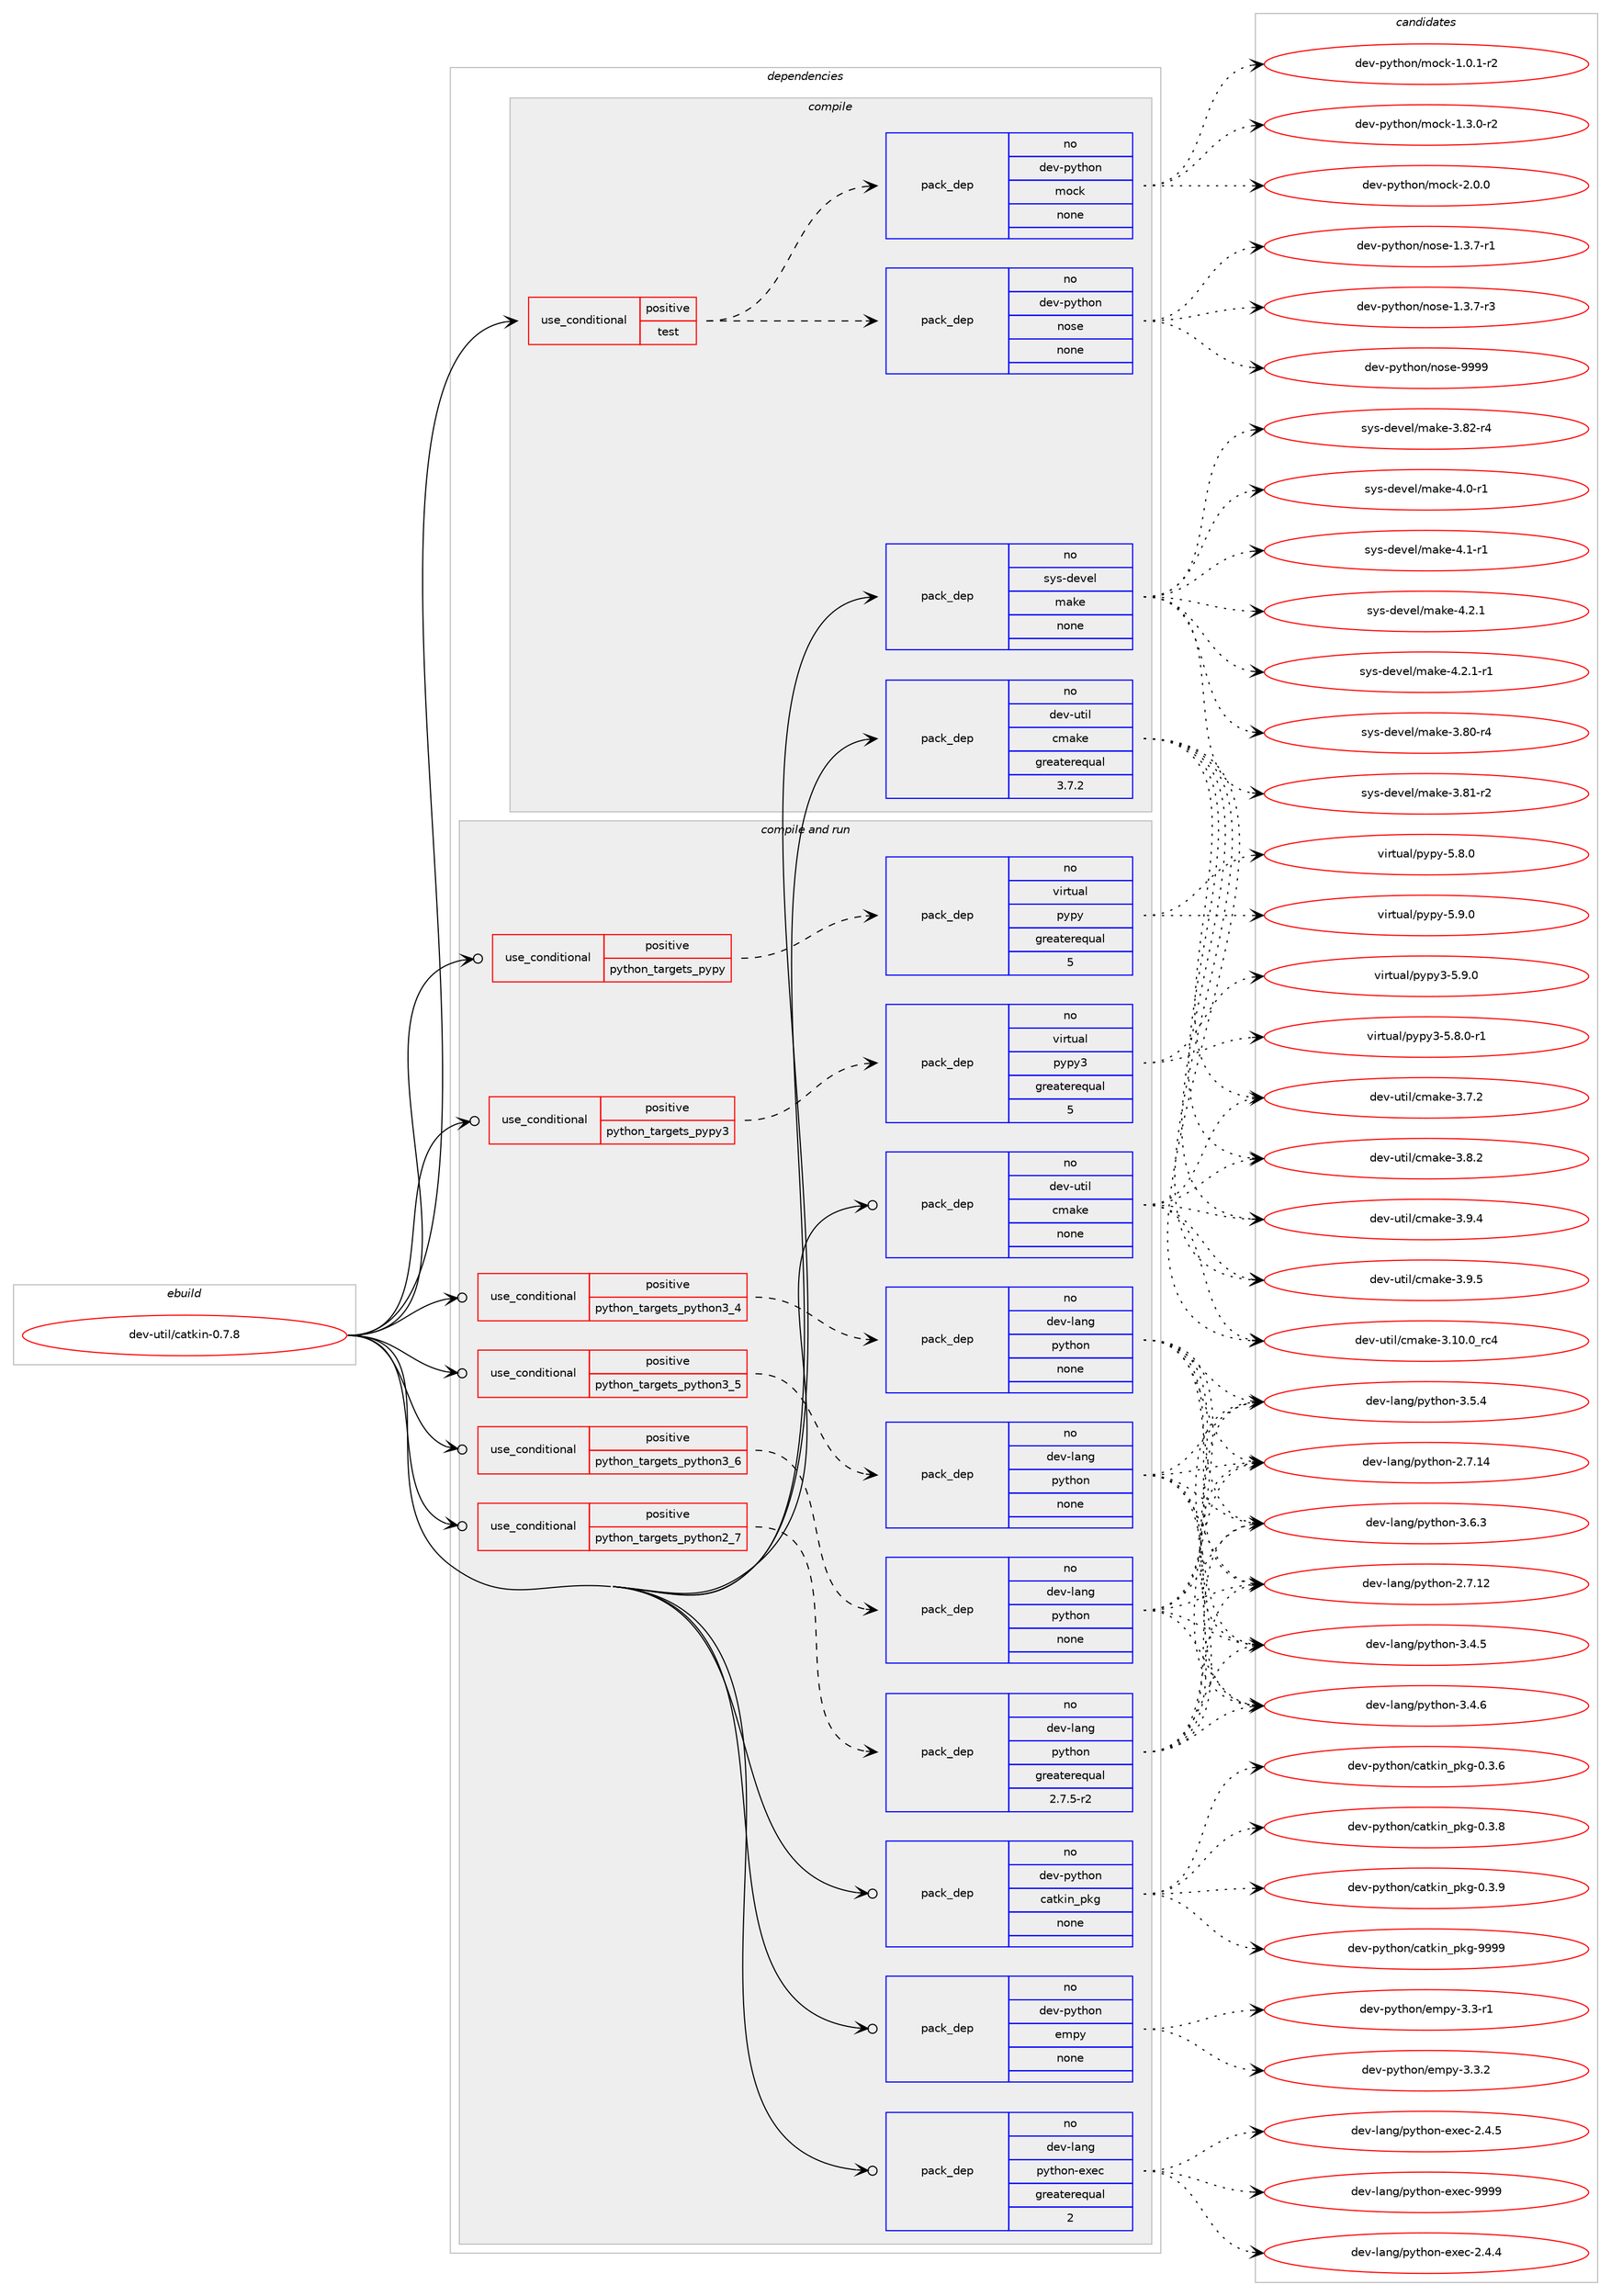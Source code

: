 digraph prolog {

# *************
# Graph options
# *************

newrank=true;
concentrate=true;
compound=true;
graph [rankdir=LR,fontname=Helvetica,fontsize=10,ranksep=1.5];#, ranksep=2.5, nodesep=0.2];
edge  [arrowhead=vee];
node  [fontname=Helvetica,fontsize=10];

# **********
# The ebuild
# **********

subgraph cluster_leftcol {
color=gray;
rank=same;
label=<<i>ebuild</i>>;
id [label="dev-util/catkin-0.7.8", color=red, width=4, href="../dev-util/catkin-0.7.8.svg"];
}

# ****************
# The dependencies
# ****************

subgraph cluster_midcol {
color=gray;
label=<<i>dependencies</i>>;
subgraph cluster_compile {
fillcolor="#eeeeee";
style=filled;
label=<<i>compile</i>>;
subgraph cond77503 {
dependency282899 [label=<<TABLE BORDER="0" CELLBORDER="1" CELLSPACING="0" CELLPADDING="4"><TR><TD ROWSPAN="3" CELLPADDING="10">use_conditional</TD></TR><TR><TD>positive</TD></TR><TR><TD>test</TD></TR></TABLE>>, shape=none, color=red];
subgraph pack201190 {
dependency282900 [label=<<TABLE BORDER="0" CELLBORDER="1" CELLSPACING="0" CELLPADDING="4" WIDTH="220"><TR><TD ROWSPAN="6" CELLPADDING="30">pack_dep</TD></TR><TR><TD WIDTH="110">no</TD></TR><TR><TD>dev-python</TD></TR><TR><TD>nose</TD></TR><TR><TD>none</TD></TR><TR><TD></TD></TR></TABLE>>, shape=none, color=blue];
}
dependency282899:e -> dependency282900:w [weight=20,style="dashed",arrowhead="vee"];
subgraph pack201191 {
dependency282901 [label=<<TABLE BORDER="0" CELLBORDER="1" CELLSPACING="0" CELLPADDING="4" WIDTH="220"><TR><TD ROWSPAN="6" CELLPADDING="30">pack_dep</TD></TR><TR><TD WIDTH="110">no</TD></TR><TR><TD>dev-python</TD></TR><TR><TD>mock</TD></TR><TR><TD>none</TD></TR><TR><TD></TD></TR></TABLE>>, shape=none, color=blue];
}
dependency282899:e -> dependency282901:w [weight=20,style="dashed",arrowhead="vee"];
}
id:e -> dependency282899:w [weight=20,style="solid",arrowhead="vee"];
subgraph pack201192 {
dependency282902 [label=<<TABLE BORDER="0" CELLBORDER="1" CELLSPACING="0" CELLPADDING="4" WIDTH="220"><TR><TD ROWSPAN="6" CELLPADDING="30">pack_dep</TD></TR><TR><TD WIDTH="110">no</TD></TR><TR><TD>dev-util</TD></TR><TR><TD>cmake</TD></TR><TR><TD>greaterequal</TD></TR><TR><TD>3.7.2</TD></TR></TABLE>>, shape=none, color=blue];
}
id:e -> dependency282902:w [weight=20,style="solid",arrowhead="vee"];
subgraph pack201193 {
dependency282903 [label=<<TABLE BORDER="0" CELLBORDER="1" CELLSPACING="0" CELLPADDING="4" WIDTH="220"><TR><TD ROWSPAN="6" CELLPADDING="30">pack_dep</TD></TR><TR><TD WIDTH="110">no</TD></TR><TR><TD>sys-devel</TD></TR><TR><TD>make</TD></TR><TR><TD>none</TD></TR><TR><TD></TD></TR></TABLE>>, shape=none, color=blue];
}
id:e -> dependency282903:w [weight=20,style="solid",arrowhead="vee"];
}
subgraph cluster_compileandrun {
fillcolor="#eeeeee";
style=filled;
label=<<i>compile and run</i>>;
subgraph cond77504 {
dependency282904 [label=<<TABLE BORDER="0" CELLBORDER="1" CELLSPACING="0" CELLPADDING="4"><TR><TD ROWSPAN="3" CELLPADDING="10">use_conditional</TD></TR><TR><TD>positive</TD></TR><TR><TD>python_targets_pypy</TD></TR></TABLE>>, shape=none, color=red];
subgraph pack201194 {
dependency282905 [label=<<TABLE BORDER="0" CELLBORDER="1" CELLSPACING="0" CELLPADDING="4" WIDTH="220"><TR><TD ROWSPAN="6" CELLPADDING="30">pack_dep</TD></TR><TR><TD WIDTH="110">no</TD></TR><TR><TD>virtual</TD></TR><TR><TD>pypy</TD></TR><TR><TD>greaterequal</TD></TR><TR><TD>5</TD></TR></TABLE>>, shape=none, color=blue];
}
dependency282904:e -> dependency282905:w [weight=20,style="dashed",arrowhead="vee"];
}
id:e -> dependency282904:w [weight=20,style="solid",arrowhead="odotvee"];
subgraph cond77505 {
dependency282906 [label=<<TABLE BORDER="0" CELLBORDER="1" CELLSPACING="0" CELLPADDING="4"><TR><TD ROWSPAN="3" CELLPADDING="10">use_conditional</TD></TR><TR><TD>positive</TD></TR><TR><TD>python_targets_pypy3</TD></TR></TABLE>>, shape=none, color=red];
subgraph pack201195 {
dependency282907 [label=<<TABLE BORDER="0" CELLBORDER="1" CELLSPACING="0" CELLPADDING="4" WIDTH="220"><TR><TD ROWSPAN="6" CELLPADDING="30">pack_dep</TD></TR><TR><TD WIDTH="110">no</TD></TR><TR><TD>virtual</TD></TR><TR><TD>pypy3</TD></TR><TR><TD>greaterequal</TD></TR><TR><TD>5</TD></TR></TABLE>>, shape=none, color=blue];
}
dependency282906:e -> dependency282907:w [weight=20,style="dashed",arrowhead="vee"];
}
id:e -> dependency282906:w [weight=20,style="solid",arrowhead="odotvee"];
subgraph cond77506 {
dependency282908 [label=<<TABLE BORDER="0" CELLBORDER="1" CELLSPACING="0" CELLPADDING="4"><TR><TD ROWSPAN="3" CELLPADDING="10">use_conditional</TD></TR><TR><TD>positive</TD></TR><TR><TD>python_targets_python2_7</TD></TR></TABLE>>, shape=none, color=red];
subgraph pack201196 {
dependency282909 [label=<<TABLE BORDER="0" CELLBORDER="1" CELLSPACING="0" CELLPADDING="4" WIDTH="220"><TR><TD ROWSPAN="6" CELLPADDING="30">pack_dep</TD></TR><TR><TD WIDTH="110">no</TD></TR><TR><TD>dev-lang</TD></TR><TR><TD>python</TD></TR><TR><TD>greaterequal</TD></TR><TR><TD>2.7.5-r2</TD></TR></TABLE>>, shape=none, color=blue];
}
dependency282908:e -> dependency282909:w [weight=20,style="dashed",arrowhead="vee"];
}
id:e -> dependency282908:w [weight=20,style="solid",arrowhead="odotvee"];
subgraph cond77507 {
dependency282910 [label=<<TABLE BORDER="0" CELLBORDER="1" CELLSPACING="0" CELLPADDING="4"><TR><TD ROWSPAN="3" CELLPADDING="10">use_conditional</TD></TR><TR><TD>positive</TD></TR><TR><TD>python_targets_python3_4</TD></TR></TABLE>>, shape=none, color=red];
subgraph pack201197 {
dependency282911 [label=<<TABLE BORDER="0" CELLBORDER="1" CELLSPACING="0" CELLPADDING="4" WIDTH="220"><TR><TD ROWSPAN="6" CELLPADDING="30">pack_dep</TD></TR><TR><TD WIDTH="110">no</TD></TR><TR><TD>dev-lang</TD></TR><TR><TD>python</TD></TR><TR><TD>none</TD></TR><TR><TD></TD></TR></TABLE>>, shape=none, color=blue];
}
dependency282910:e -> dependency282911:w [weight=20,style="dashed",arrowhead="vee"];
}
id:e -> dependency282910:w [weight=20,style="solid",arrowhead="odotvee"];
subgraph cond77508 {
dependency282912 [label=<<TABLE BORDER="0" CELLBORDER="1" CELLSPACING="0" CELLPADDING="4"><TR><TD ROWSPAN="3" CELLPADDING="10">use_conditional</TD></TR><TR><TD>positive</TD></TR><TR><TD>python_targets_python3_5</TD></TR></TABLE>>, shape=none, color=red];
subgraph pack201198 {
dependency282913 [label=<<TABLE BORDER="0" CELLBORDER="1" CELLSPACING="0" CELLPADDING="4" WIDTH="220"><TR><TD ROWSPAN="6" CELLPADDING="30">pack_dep</TD></TR><TR><TD WIDTH="110">no</TD></TR><TR><TD>dev-lang</TD></TR><TR><TD>python</TD></TR><TR><TD>none</TD></TR><TR><TD></TD></TR></TABLE>>, shape=none, color=blue];
}
dependency282912:e -> dependency282913:w [weight=20,style="dashed",arrowhead="vee"];
}
id:e -> dependency282912:w [weight=20,style="solid",arrowhead="odotvee"];
subgraph cond77509 {
dependency282914 [label=<<TABLE BORDER="0" CELLBORDER="1" CELLSPACING="0" CELLPADDING="4"><TR><TD ROWSPAN="3" CELLPADDING="10">use_conditional</TD></TR><TR><TD>positive</TD></TR><TR><TD>python_targets_python3_6</TD></TR></TABLE>>, shape=none, color=red];
subgraph pack201199 {
dependency282915 [label=<<TABLE BORDER="0" CELLBORDER="1" CELLSPACING="0" CELLPADDING="4" WIDTH="220"><TR><TD ROWSPAN="6" CELLPADDING="30">pack_dep</TD></TR><TR><TD WIDTH="110">no</TD></TR><TR><TD>dev-lang</TD></TR><TR><TD>python</TD></TR><TR><TD>none</TD></TR><TR><TD></TD></TR></TABLE>>, shape=none, color=blue];
}
dependency282914:e -> dependency282915:w [weight=20,style="dashed",arrowhead="vee"];
}
id:e -> dependency282914:w [weight=20,style="solid",arrowhead="odotvee"];
subgraph pack201200 {
dependency282916 [label=<<TABLE BORDER="0" CELLBORDER="1" CELLSPACING="0" CELLPADDING="4" WIDTH="220"><TR><TD ROWSPAN="6" CELLPADDING="30">pack_dep</TD></TR><TR><TD WIDTH="110">no</TD></TR><TR><TD>dev-lang</TD></TR><TR><TD>python-exec</TD></TR><TR><TD>greaterequal</TD></TR><TR><TD>2</TD></TR></TABLE>>, shape=none, color=blue];
}
id:e -> dependency282916:w [weight=20,style="solid",arrowhead="odotvee"];
subgraph pack201201 {
dependency282917 [label=<<TABLE BORDER="0" CELLBORDER="1" CELLSPACING="0" CELLPADDING="4" WIDTH="220"><TR><TD ROWSPAN="6" CELLPADDING="30">pack_dep</TD></TR><TR><TD WIDTH="110">no</TD></TR><TR><TD>dev-python</TD></TR><TR><TD>catkin_pkg</TD></TR><TR><TD>none</TD></TR><TR><TD></TD></TR></TABLE>>, shape=none, color=blue];
}
id:e -> dependency282917:w [weight=20,style="solid",arrowhead="odotvee"];
subgraph pack201202 {
dependency282918 [label=<<TABLE BORDER="0" CELLBORDER="1" CELLSPACING="0" CELLPADDING="4" WIDTH="220"><TR><TD ROWSPAN="6" CELLPADDING="30">pack_dep</TD></TR><TR><TD WIDTH="110">no</TD></TR><TR><TD>dev-python</TD></TR><TR><TD>empy</TD></TR><TR><TD>none</TD></TR><TR><TD></TD></TR></TABLE>>, shape=none, color=blue];
}
id:e -> dependency282918:w [weight=20,style="solid",arrowhead="odotvee"];
subgraph pack201203 {
dependency282919 [label=<<TABLE BORDER="0" CELLBORDER="1" CELLSPACING="0" CELLPADDING="4" WIDTH="220"><TR><TD ROWSPAN="6" CELLPADDING="30">pack_dep</TD></TR><TR><TD WIDTH="110">no</TD></TR><TR><TD>dev-util</TD></TR><TR><TD>cmake</TD></TR><TR><TD>none</TD></TR><TR><TD></TD></TR></TABLE>>, shape=none, color=blue];
}
id:e -> dependency282919:w [weight=20,style="solid",arrowhead="odotvee"];
}
subgraph cluster_run {
fillcolor="#eeeeee";
style=filled;
label=<<i>run</i>>;
}
}

# **************
# The candidates
# **************

subgraph cluster_choices {
rank=same;
color=gray;
label=<<i>candidates</i>>;

subgraph choice201190 {
color=black;
nodesep=1;
choice10010111845112121116104111110471101111151014549465146554511449 [label="dev-python/nose-1.3.7-r1", color=red, width=4,href="../dev-python/nose-1.3.7-r1.svg"];
choice10010111845112121116104111110471101111151014549465146554511451 [label="dev-python/nose-1.3.7-r3", color=red, width=4,href="../dev-python/nose-1.3.7-r3.svg"];
choice10010111845112121116104111110471101111151014557575757 [label="dev-python/nose-9999", color=red, width=4,href="../dev-python/nose-9999.svg"];
dependency282900:e -> choice10010111845112121116104111110471101111151014549465146554511449:w [style=dotted,weight="100"];
dependency282900:e -> choice10010111845112121116104111110471101111151014549465146554511451:w [style=dotted,weight="100"];
dependency282900:e -> choice10010111845112121116104111110471101111151014557575757:w [style=dotted,weight="100"];
}
subgraph choice201191 {
color=black;
nodesep=1;
choice1001011184511212111610411111047109111991074549464846494511450 [label="dev-python/mock-1.0.1-r2", color=red, width=4,href="../dev-python/mock-1.0.1-r2.svg"];
choice1001011184511212111610411111047109111991074549465146484511450 [label="dev-python/mock-1.3.0-r2", color=red, width=4,href="../dev-python/mock-1.3.0-r2.svg"];
choice100101118451121211161041111104710911199107455046484648 [label="dev-python/mock-2.0.0", color=red, width=4,href="../dev-python/mock-2.0.0.svg"];
dependency282901:e -> choice1001011184511212111610411111047109111991074549464846494511450:w [style=dotted,weight="100"];
dependency282901:e -> choice1001011184511212111610411111047109111991074549465146484511450:w [style=dotted,weight="100"];
dependency282901:e -> choice100101118451121211161041111104710911199107455046484648:w [style=dotted,weight="100"];
}
subgraph choice201192 {
color=black;
nodesep=1;
choice1001011184511711610510847991099710710145514649484648951149952 [label="dev-util/cmake-3.10.0_rc4", color=red, width=4,href="../dev-util/cmake-3.10.0_rc4.svg"];
choice10010111845117116105108479910997107101455146554650 [label="dev-util/cmake-3.7.2", color=red, width=4,href="../dev-util/cmake-3.7.2.svg"];
choice10010111845117116105108479910997107101455146564650 [label="dev-util/cmake-3.8.2", color=red, width=4,href="../dev-util/cmake-3.8.2.svg"];
choice10010111845117116105108479910997107101455146574652 [label="dev-util/cmake-3.9.4", color=red, width=4,href="../dev-util/cmake-3.9.4.svg"];
choice10010111845117116105108479910997107101455146574653 [label="dev-util/cmake-3.9.5", color=red, width=4,href="../dev-util/cmake-3.9.5.svg"];
dependency282902:e -> choice1001011184511711610510847991099710710145514649484648951149952:w [style=dotted,weight="100"];
dependency282902:e -> choice10010111845117116105108479910997107101455146554650:w [style=dotted,weight="100"];
dependency282902:e -> choice10010111845117116105108479910997107101455146564650:w [style=dotted,weight="100"];
dependency282902:e -> choice10010111845117116105108479910997107101455146574652:w [style=dotted,weight="100"];
dependency282902:e -> choice10010111845117116105108479910997107101455146574653:w [style=dotted,weight="100"];
}
subgraph choice201193 {
color=black;
nodesep=1;
choice11512111545100101118101108471099710710145514656484511452 [label="sys-devel/make-3.80-r4", color=red, width=4,href="../sys-devel/make-3.80-r4.svg"];
choice11512111545100101118101108471099710710145514656494511450 [label="sys-devel/make-3.81-r2", color=red, width=4,href="../sys-devel/make-3.81-r2.svg"];
choice11512111545100101118101108471099710710145514656504511452 [label="sys-devel/make-3.82-r4", color=red, width=4,href="../sys-devel/make-3.82-r4.svg"];
choice115121115451001011181011084710997107101455246484511449 [label="sys-devel/make-4.0-r1", color=red, width=4,href="../sys-devel/make-4.0-r1.svg"];
choice115121115451001011181011084710997107101455246494511449 [label="sys-devel/make-4.1-r1", color=red, width=4,href="../sys-devel/make-4.1-r1.svg"];
choice115121115451001011181011084710997107101455246504649 [label="sys-devel/make-4.2.1", color=red, width=4,href="../sys-devel/make-4.2.1.svg"];
choice1151211154510010111810110847109971071014552465046494511449 [label="sys-devel/make-4.2.1-r1", color=red, width=4,href="../sys-devel/make-4.2.1-r1.svg"];
dependency282903:e -> choice11512111545100101118101108471099710710145514656484511452:w [style=dotted,weight="100"];
dependency282903:e -> choice11512111545100101118101108471099710710145514656494511450:w [style=dotted,weight="100"];
dependency282903:e -> choice11512111545100101118101108471099710710145514656504511452:w [style=dotted,weight="100"];
dependency282903:e -> choice115121115451001011181011084710997107101455246484511449:w [style=dotted,weight="100"];
dependency282903:e -> choice115121115451001011181011084710997107101455246494511449:w [style=dotted,weight="100"];
dependency282903:e -> choice115121115451001011181011084710997107101455246504649:w [style=dotted,weight="100"];
dependency282903:e -> choice1151211154510010111810110847109971071014552465046494511449:w [style=dotted,weight="100"];
}
subgraph choice201194 {
color=black;
nodesep=1;
choice1181051141161179710847112121112121455346564648 [label="virtual/pypy-5.8.0", color=red, width=4,href="../virtual/pypy-5.8.0.svg"];
choice1181051141161179710847112121112121455346574648 [label="virtual/pypy-5.9.0", color=red, width=4,href="../virtual/pypy-5.9.0.svg"];
dependency282905:e -> choice1181051141161179710847112121112121455346564648:w [style=dotted,weight="100"];
dependency282905:e -> choice1181051141161179710847112121112121455346574648:w [style=dotted,weight="100"];
}
subgraph choice201195 {
color=black;
nodesep=1;
choice1181051141161179710847112121112121514553465646484511449 [label="virtual/pypy3-5.8.0-r1", color=red, width=4,href="../virtual/pypy3-5.8.0-r1.svg"];
choice118105114116117971084711212111212151455346574648 [label="virtual/pypy3-5.9.0", color=red, width=4,href="../virtual/pypy3-5.9.0.svg"];
dependency282907:e -> choice1181051141161179710847112121112121514553465646484511449:w [style=dotted,weight="100"];
dependency282907:e -> choice118105114116117971084711212111212151455346574648:w [style=dotted,weight="100"];
}
subgraph choice201196 {
color=black;
nodesep=1;
choice10010111845108971101034711212111610411111045504655464950 [label="dev-lang/python-2.7.12", color=red, width=4,href="../dev-lang/python-2.7.12.svg"];
choice10010111845108971101034711212111610411111045504655464952 [label="dev-lang/python-2.7.14", color=red, width=4,href="../dev-lang/python-2.7.14.svg"];
choice100101118451089711010347112121116104111110455146524653 [label="dev-lang/python-3.4.5", color=red, width=4,href="../dev-lang/python-3.4.5.svg"];
choice100101118451089711010347112121116104111110455146524654 [label="dev-lang/python-3.4.6", color=red, width=4,href="../dev-lang/python-3.4.6.svg"];
choice100101118451089711010347112121116104111110455146534652 [label="dev-lang/python-3.5.4", color=red, width=4,href="../dev-lang/python-3.5.4.svg"];
choice100101118451089711010347112121116104111110455146544651 [label="dev-lang/python-3.6.3", color=red, width=4,href="../dev-lang/python-3.6.3.svg"];
dependency282909:e -> choice10010111845108971101034711212111610411111045504655464950:w [style=dotted,weight="100"];
dependency282909:e -> choice10010111845108971101034711212111610411111045504655464952:w [style=dotted,weight="100"];
dependency282909:e -> choice100101118451089711010347112121116104111110455146524653:w [style=dotted,weight="100"];
dependency282909:e -> choice100101118451089711010347112121116104111110455146524654:w [style=dotted,weight="100"];
dependency282909:e -> choice100101118451089711010347112121116104111110455146534652:w [style=dotted,weight="100"];
dependency282909:e -> choice100101118451089711010347112121116104111110455146544651:w [style=dotted,weight="100"];
}
subgraph choice201197 {
color=black;
nodesep=1;
choice10010111845108971101034711212111610411111045504655464950 [label="dev-lang/python-2.7.12", color=red, width=4,href="../dev-lang/python-2.7.12.svg"];
choice10010111845108971101034711212111610411111045504655464952 [label="dev-lang/python-2.7.14", color=red, width=4,href="../dev-lang/python-2.7.14.svg"];
choice100101118451089711010347112121116104111110455146524653 [label="dev-lang/python-3.4.5", color=red, width=4,href="../dev-lang/python-3.4.5.svg"];
choice100101118451089711010347112121116104111110455146524654 [label="dev-lang/python-3.4.6", color=red, width=4,href="../dev-lang/python-3.4.6.svg"];
choice100101118451089711010347112121116104111110455146534652 [label="dev-lang/python-3.5.4", color=red, width=4,href="../dev-lang/python-3.5.4.svg"];
choice100101118451089711010347112121116104111110455146544651 [label="dev-lang/python-3.6.3", color=red, width=4,href="../dev-lang/python-3.6.3.svg"];
dependency282911:e -> choice10010111845108971101034711212111610411111045504655464950:w [style=dotted,weight="100"];
dependency282911:e -> choice10010111845108971101034711212111610411111045504655464952:w [style=dotted,weight="100"];
dependency282911:e -> choice100101118451089711010347112121116104111110455146524653:w [style=dotted,weight="100"];
dependency282911:e -> choice100101118451089711010347112121116104111110455146524654:w [style=dotted,weight="100"];
dependency282911:e -> choice100101118451089711010347112121116104111110455146534652:w [style=dotted,weight="100"];
dependency282911:e -> choice100101118451089711010347112121116104111110455146544651:w [style=dotted,weight="100"];
}
subgraph choice201198 {
color=black;
nodesep=1;
choice10010111845108971101034711212111610411111045504655464950 [label="dev-lang/python-2.7.12", color=red, width=4,href="../dev-lang/python-2.7.12.svg"];
choice10010111845108971101034711212111610411111045504655464952 [label="dev-lang/python-2.7.14", color=red, width=4,href="../dev-lang/python-2.7.14.svg"];
choice100101118451089711010347112121116104111110455146524653 [label="dev-lang/python-3.4.5", color=red, width=4,href="../dev-lang/python-3.4.5.svg"];
choice100101118451089711010347112121116104111110455146524654 [label="dev-lang/python-3.4.6", color=red, width=4,href="../dev-lang/python-3.4.6.svg"];
choice100101118451089711010347112121116104111110455146534652 [label="dev-lang/python-3.5.4", color=red, width=4,href="../dev-lang/python-3.5.4.svg"];
choice100101118451089711010347112121116104111110455146544651 [label="dev-lang/python-3.6.3", color=red, width=4,href="../dev-lang/python-3.6.3.svg"];
dependency282913:e -> choice10010111845108971101034711212111610411111045504655464950:w [style=dotted,weight="100"];
dependency282913:e -> choice10010111845108971101034711212111610411111045504655464952:w [style=dotted,weight="100"];
dependency282913:e -> choice100101118451089711010347112121116104111110455146524653:w [style=dotted,weight="100"];
dependency282913:e -> choice100101118451089711010347112121116104111110455146524654:w [style=dotted,weight="100"];
dependency282913:e -> choice100101118451089711010347112121116104111110455146534652:w [style=dotted,weight="100"];
dependency282913:e -> choice100101118451089711010347112121116104111110455146544651:w [style=dotted,weight="100"];
}
subgraph choice201199 {
color=black;
nodesep=1;
choice10010111845108971101034711212111610411111045504655464950 [label="dev-lang/python-2.7.12", color=red, width=4,href="../dev-lang/python-2.7.12.svg"];
choice10010111845108971101034711212111610411111045504655464952 [label="dev-lang/python-2.7.14", color=red, width=4,href="../dev-lang/python-2.7.14.svg"];
choice100101118451089711010347112121116104111110455146524653 [label="dev-lang/python-3.4.5", color=red, width=4,href="../dev-lang/python-3.4.5.svg"];
choice100101118451089711010347112121116104111110455146524654 [label="dev-lang/python-3.4.6", color=red, width=4,href="../dev-lang/python-3.4.6.svg"];
choice100101118451089711010347112121116104111110455146534652 [label="dev-lang/python-3.5.4", color=red, width=4,href="../dev-lang/python-3.5.4.svg"];
choice100101118451089711010347112121116104111110455146544651 [label="dev-lang/python-3.6.3", color=red, width=4,href="../dev-lang/python-3.6.3.svg"];
dependency282915:e -> choice10010111845108971101034711212111610411111045504655464950:w [style=dotted,weight="100"];
dependency282915:e -> choice10010111845108971101034711212111610411111045504655464952:w [style=dotted,weight="100"];
dependency282915:e -> choice100101118451089711010347112121116104111110455146524653:w [style=dotted,weight="100"];
dependency282915:e -> choice100101118451089711010347112121116104111110455146524654:w [style=dotted,weight="100"];
dependency282915:e -> choice100101118451089711010347112121116104111110455146534652:w [style=dotted,weight="100"];
dependency282915:e -> choice100101118451089711010347112121116104111110455146544651:w [style=dotted,weight="100"];
}
subgraph choice201200 {
color=black;
nodesep=1;
choice1001011184510897110103471121211161041111104510112010199455046524652 [label="dev-lang/python-exec-2.4.4", color=red, width=4,href="../dev-lang/python-exec-2.4.4.svg"];
choice1001011184510897110103471121211161041111104510112010199455046524653 [label="dev-lang/python-exec-2.4.5", color=red, width=4,href="../dev-lang/python-exec-2.4.5.svg"];
choice10010111845108971101034711212111610411111045101120101994557575757 [label="dev-lang/python-exec-9999", color=red, width=4,href="../dev-lang/python-exec-9999.svg"];
dependency282916:e -> choice1001011184510897110103471121211161041111104510112010199455046524652:w [style=dotted,weight="100"];
dependency282916:e -> choice1001011184510897110103471121211161041111104510112010199455046524653:w [style=dotted,weight="100"];
dependency282916:e -> choice10010111845108971101034711212111610411111045101120101994557575757:w [style=dotted,weight="100"];
}
subgraph choice201201 {
color=black;
nodesep=1;
choice1001011184511212111610411111047999711610710511095112107103454846514654 [label="dev-python/catkin_pkg-0.3.6", color=red, width=4,href="../dev-python/catkin_pkg-0.3.6.svg"];
choice1001011184511212111610411111047999711610710511095112107103454846514656 [label="dev-python/catkin_pkg-0.3.8", color=red, width=4,href="../dev-python/catkin_pkg-0.3.8.svg"];
choice1001011184511212111610411111047999711610710511095112107103454846514657 [label="dev-python/catkin_pkg-0.3.9", color=red, width=4,href="../dev-python/catkin_pkg-0.3.9.svg"];
choice10010111845112121116104111110479997116107105110951121071034557575757 [label="dev-python/catkin_pkg-9999", color=red, width=4,href="../dev-python/catkin_pkg-9999.svg"];
dependency282917:e -> choice1001011184511212111610411111047999711610710511095112107103454846514654:w [style=dotted,weight="100"];
dependency282917:e -> choice1001011184511212111610411111047999711610710511095112107103454846514656:w [style=dotted,weight="100"];
dependency282917:e -> choice1001011184511212111610411111047999711610710511095112107103454846514657:w [style=dotted,weight="100"];
dependency282917:e -> choice10010111845112121116104111110479997116107105110951121071034557575757:w [style=dotted,weight="100"];
}
subgraph choice201202 {
color=black;
nodesep=1;
choice1001011184511212111610411111047101109112121455146514511449 [label="dev-python/empy-3.3-r1", color=red, width=4,href="../dev-python/empy-3.3-r1.svg"];
choice1001011184511212111610411111047101109112121455146514650 [label="dev-python/empy-3.3.2", color=red, width=4,href="../dev-python/empy-3.3.2.svg"];
dependency282918:e -> choice1001011184511212111610411111047101109112121455146514511449:w [style=dotted,weight="100"];
dependency282918:e -> choice1001011184511212111610411111047101109112121455146514650:w [style=dotted,weight="100"];
}
subgraph choice201203 {
color=black;
nodesep=1;
choice1001011184511711610510847991099710710145514649484648951149952 [label="dev-util/cmake-3.10.0_rc4", color=red, width=4,href="../dev-util/cmake-3.10.0_rc4.svg"];
choice10010111845117116105108479910997107101455146554650 [label="dev-util/cmake-3.7.2", color=red, width=4,href="../dev-util/cmake-3.7.2.svg"];
choice10010111845117116105108479910997107101455146564650 [label="dev-util/cmake-3.8.2", color=red, width=4,href="../dev-util/cmake-3.8.2.svg"];
choice10010111845117116105108479910997107101455146574652 [label="dev-util/cmake-3.9.4", color=red, width=4,href="../dev-util/cmake-3.9.4.svg"];
choice10010111845117116105108479910997107101455146574653 [label="dev-util/cmake-3.9.5", color=red, width=4,href="../dev-util/cmake-3.9.5.svg"];
dependency282919:e -> choice1001011184511711610510847991099710710145514649484648951149952:w [style=dotted,weight="100"];
dependency282919:e -> choice10010111845117116105108479910997107101455146554650:w [style=dotted,weight="100"];
dependency282919:e -> choice10010111845117116105108479910997107101455146564650:w [style=dotted,weight="100"];
dependency282919:e -> choice10010111845117116105108479910997107101455146574652:w [style=dotted,weight="100"];
dependency282919:e -> choice10010111845117116105108479910997107101455146574653:w [style=dotted,weight="100"];
}
}

}
